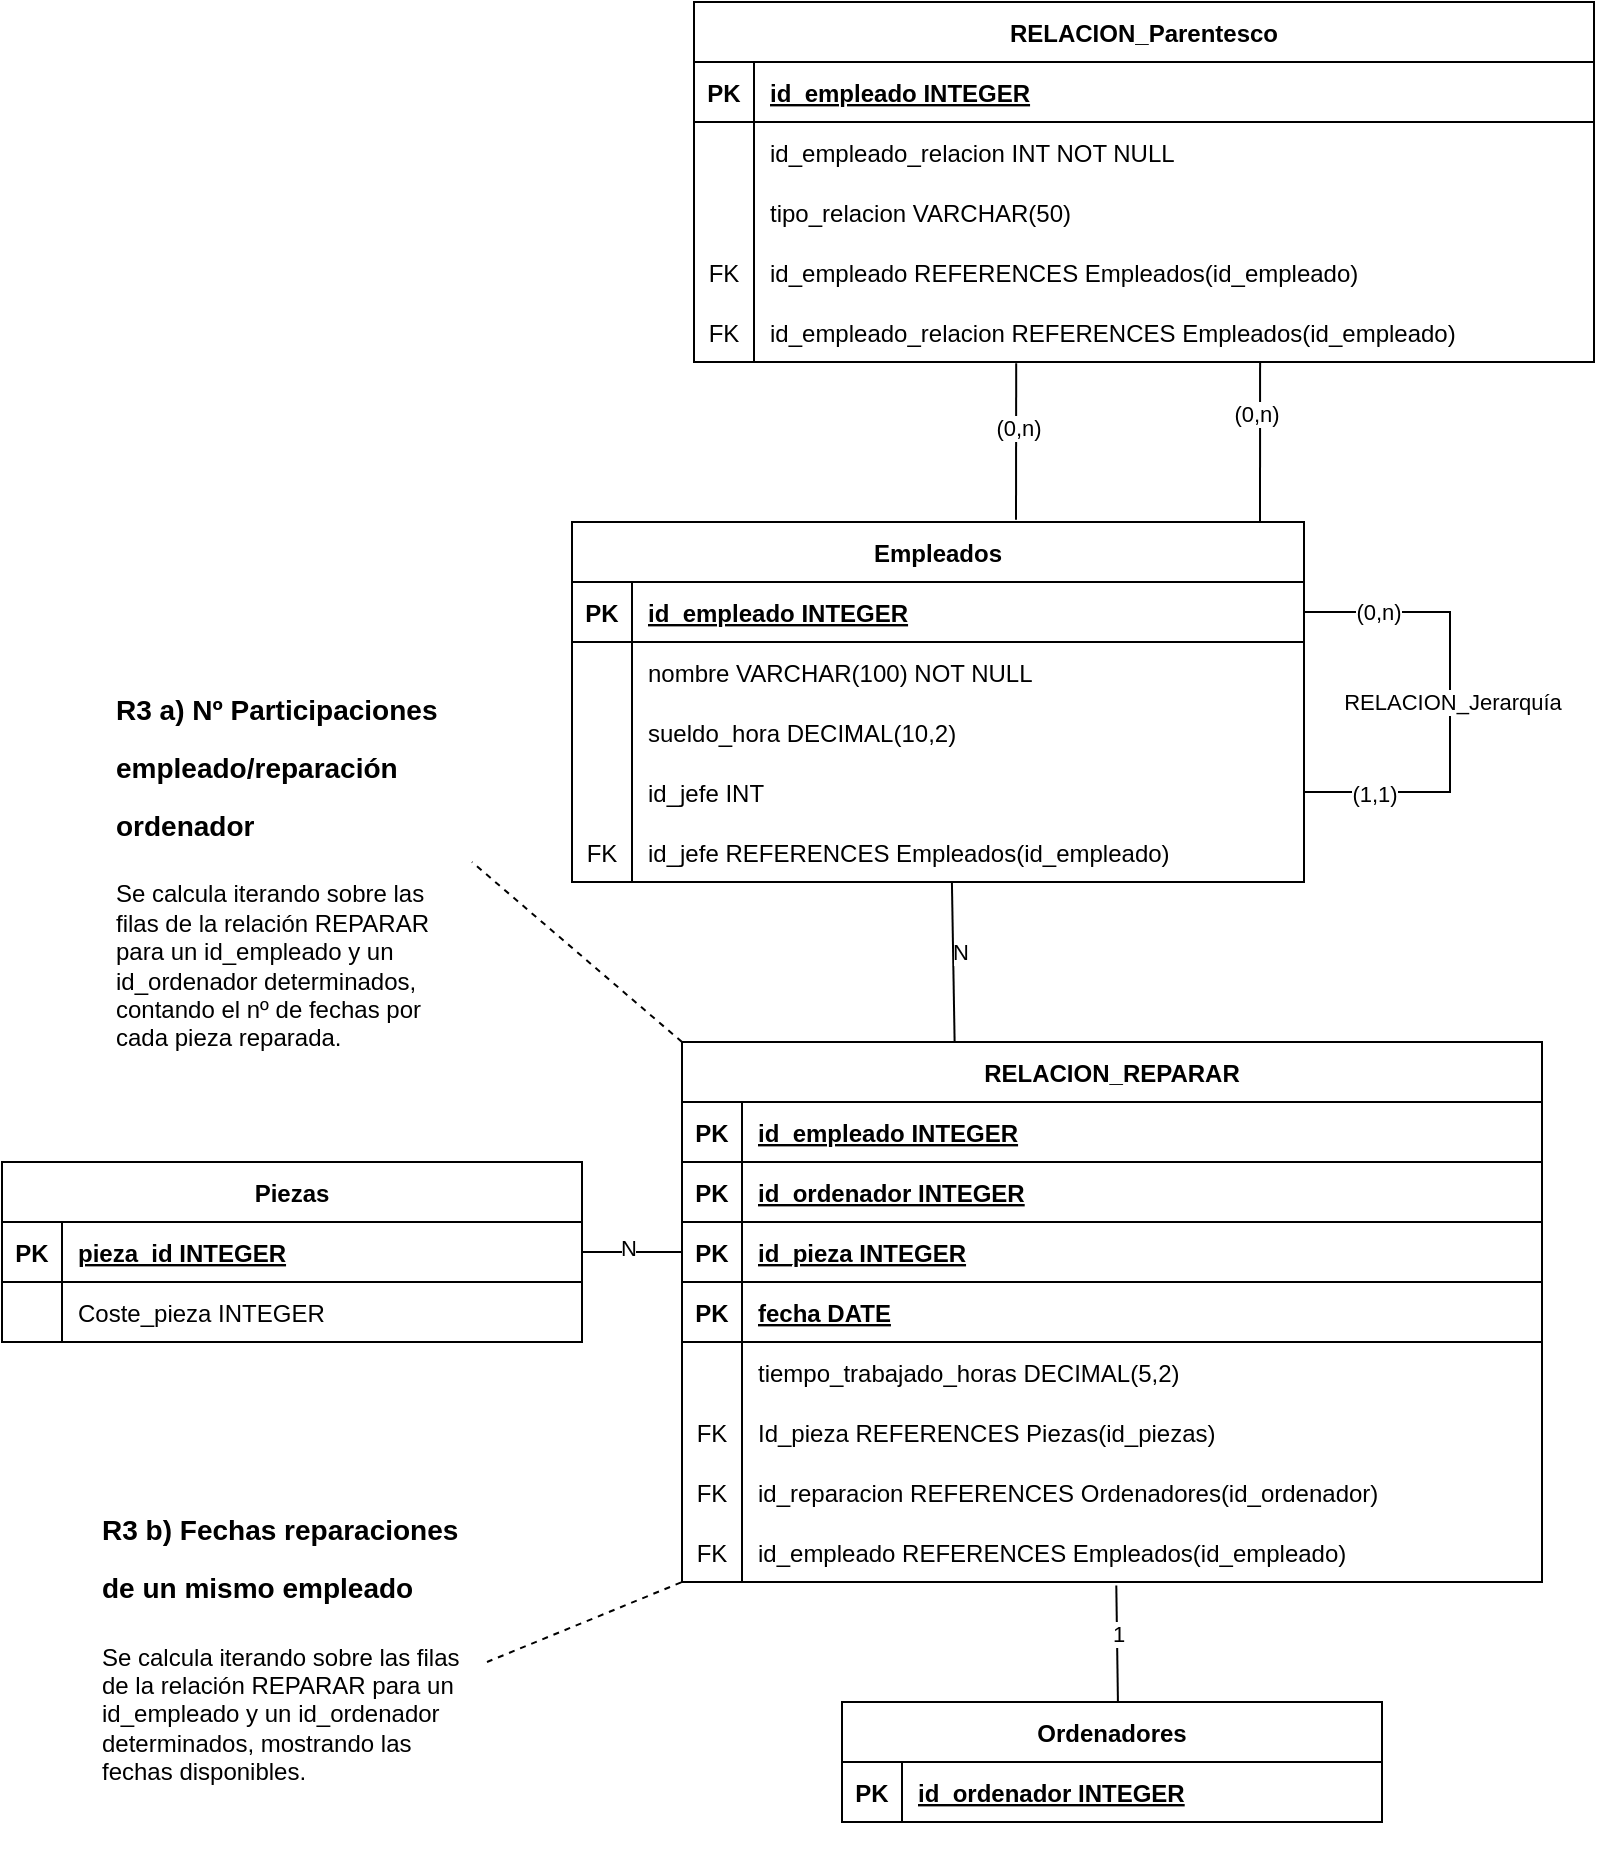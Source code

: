 <mxfile version="25.0.3">
  <diagram name="Página-1" id="ugFiXAsnwTtlZbj_9aIm">
    <mxGraphModel dx="847" dy="774" grid="1" gridSize="10" guides="1" tooltips="1" connect="1" arrows="1" fold="1" page="1" pageScale="1" pageWidth="827" pageHeight="1169" math="0" shadow="0">
      <root>
        <mxCell id="0" />
        <mxCell id="1" parent="0" />
        <mxCell id="BdIv_0_Q4BM8nhYl7mgj-1" value="Empleados" style="shape=table;startSize=30;container=1;collapsible=1;childLayout=tableLayout;fixedRows=1;rowLines=0;fontStyle=1;align=center;resizeLast=1;" parent="1" vertex="1">
          <mxGeometry x="1135" y="420" width="366" height="180" as="geometry" />
        </mxCell>
        <mxCell id="BdIv_0_Q4BM8nhYl7mgj-2" value="" style="shape=tableRow;horizontal=0;startSize=0;swimlaneHead=0;swimlaneBody=0;fillColor=none;collapsible=0;dropTarget=0;points=[[0,0.5],[1,0.5]];portConstraint=eastwest;strokeColor=inherit;top=0;left=0;right=0;bottom=1;" parent="BdIv_0_Q4BM8nhYl7mgj-1" vertex="1">
          <mxGeometry y="30" width="366" height="30" as="geometry" />
        </mxCell>
        <mxCell id="BdIv_0_Q4BM8nhYl7mgj-3" value="PK" style="shape=partialRectangle;overflow=hidden;connectable=0;fillColor=none;strokeColor=inherit;top=0;left=0;bottom=0;right=0;fontStyle=1;" parent="BdIv_0_Q4BM8nhYl7mgj-2" vertex="1">
          <mxGeometry width="30" height="30" as="geometry">
            <mxRectangle width="30" height="30" as="alternateBounds" />
          </mxGeometry>
        </mxCell>
        <mxCell id="BdIv_0_Q4BM8nhYl7mgj-4" value="id_empleado INTEGER" style="shape=partialRectangle;overflow=hidden;connectable=0;fillColor=none;align=left;strokeColor=inherit;top=0;left=0;bottom=0;right=0;spacingLeft=6;fontStyle=5;" parent="BdIv_0_Q4BM8nhYl7mgj-2" vertex="1">
          <mxGeometry x="30" width="336" height="30" as="geometry">
            <mxRectangle width="336" height="30" as="alternateBounds" />
          </mxGeometry>
        </mxCell>
        <mxCell id="BdIv_0_Q4BM8nhYl7mgj-5" value="" style="shape=tableRow;horizontal=0;startSize=0;swimlaneHead=0;swimlaneBody=0;fillColor=none;collapsible=0;dropTarget=0;points=[[0,0.5],[1,0.5]];portConstraint=eastwest;strokeColor=inherit;top=0;left=0;right=0;bottom=0;" parent="BdIv_0_Q4BM8nhYl7mgj-1" vertex="1">
          <mxGeometry y="60" width="366" height="30" as="geometry" />
        </mxCell>
        <mxCell id="BdIv_0_Q4BM8nhYl7mgj-6" value="" style="shape=partialRectangle;overflow=hidden;connectable=0;fillColor=none;strokeColor=inherit;top=0;left=0;bottom=0;right=0;" parent="BdIv_0_Q4BM8nhYl7mgj-5" vertex="1">
          <mxGeometry width="30" height="30" as="geometry">
            <mxRectangle width="30" height="30" as="alternateBounds" />
          </mxGeometry>
        </mxCell>
        <mxCell id="BdIv_0_Q4BM8nhYl7mgj-7" value="nombre VARCHAR(100) NOT NULL" style="shape=partialRectangle;overflow=hidden;connectable=0;fillColor=none;align=left;strokeColor=inherit;top=0;left=0;bottom=0;right=0;spacingLeft=6;" parent="BdIv_0_Q4BM8nhYl7mgj-5" vertex="1">
          <mxGeometry x="30" width="336" height="30" as="geometry">
            <mxRectangle width="336" height="30" as="alternateBounds" />
          </mxGeometry>
        </mxCell>
        <mxCell id="BdIv_0_Q4BM8nhYl7mgj-8" value="" style="shape=tableRow;horizontal=0;startSize=0;swimlaneHead=0;swimlaneBody=0;fillColor=none;collapsible=0;dropTarget=0;points=[[0,0.5],[1,0.5]];portConstraint=eastwest;strokeColor=inherit;top=0;left=0;right=0;bottom=0;" parent="BdIv_0_Q4BM8nhYl7mgj-1" vertex="1">
          <mxGeometry y="90" width="366" height="30" as="geometry" />
        </mxCell>
        <mxCell id="BdIv_0_Q4BM8nhYl7mgj-9" value="" style="shape=partialRectangle;overflow=hidden;connectable=0;fillColor=none;strokeColor=inherit;top=0;left=0;bottom=0;right=0;" parent="BdIv_0_Q4BM8nhYl7mgj-8" vertex="1">
          <mxGeometry width="30" height="30" as="geometry">
            <mxRectangle width="30" height="30" as="alternateBounds" />
          </mxGeometry>
        </mxCell>
        <mxCell id="BdIv_0_Q4BM8nhYl7mgj-10" value="sueldo_hora DECIMAL(10,2)" style="shape=partialRectangle;overflow=hidden;connectable=0;fillColor=none;align=left;strokeColor=inherit;top=0;left=0;bottom=0;right=0;spacingLeft=6;" parent="BdIv_0_Q4BM8nhYl7mgj-8" vertex="1">
          <mxGeometry x="30" width="336" height="30" as="geometry">
            <mxRectangle width="336" height="30" as="alternateBounds" />
          </mxGeometry>
        </mxCell>
        <mxCell id="BdIv_0_Q4BM8nhYl7mgj-11" value="" style="shape=tableRow;horizontal=0;startSize=0;swimlaneHead=0;swimlaneBody=0;fillColor=none;collapsible=0;dropTarget=0;points=[[0,0.5],[1,0.5]];portConstraint=eastwest;strokeColor=inherit;top=0;left=0;right=0;bottom=0;" parent="BdIv_0_Q4BM8nhYl7mgj-1" vertex="1">
          <mxGeometry y="120" width="366" height="30" as="geometry" />
        </mxCell>
        <mxCell id="BdIv_0_Q4BM8nhYl7mgj-12" value="" style="shape=partialRectangle;overflow=hidden;connectable=0;fillColor=none;strokeColor=inherit;top=0;left=0;bottom=0;right=0;" parent="BdIv_0_Q4BM8nhYl7mgj-11" vertex="1">
          <mxGeometry width="30" height="30" as="geometry">
            <mxRectangle width="30" height="30" as="alternateBounds" />
          </mxGeometry>
        </mxCell>
        <mxCell id="BdIv_0_Q4BM8nhYl7mgj-13" value="id_jefe INT" style="shape=partialRectangle;overflow=hidden;connectable=0;fillColor=none;align=left;strokeColor=inherit;top=0;left=0;bottom=0;right=0;spacingLeft=6;" parent="BdIv_0_Q4BM8nhYl7mgj-11" vertex="1">
          <mxGeometry x="30" width="336" height="30" as="geometry">
            <mxRectangle width="336" height="30" as="alternateBounds" />
          </mxGeometry>
        </mxCell>
        <mxCell id="BdIv_0_Q4BM8nhYl7mgj-14" value="" style="shape=tableRow;horizontal=0;startSize=0;swimlaneHead=0;swimlaneBody=0;fillColor=none;collapsible=0;dropTarget=0;points=[[0,0.5],[1,0.5]];portConstraint=eastwest;strokeColor=inherit;top=0;left=0;right=0;bottom=0;" parent="BdIv_0_Q4BM8nhYl7mgj-1" vertex="1">
          <mxGeometry y="150" width="366" height="30" as="geometry" />
        </mxCell>
        <mxCell id="BdIv_0_Q4BM8nhYl7mgj-15" value="FK" style="shape=partialRectangle;overflow=hidden;connectable=0;fillColor=none;strokeColor=inherit;top=0;left=0;bottom=0;right=0;" parent="BdIv_0_Q4BM8nhYl7mgj-14" vertex="1">
          <mxGeometry width="30" height="30" as="geometry">
            <mxRectangle width="30" height="30" as="alternateBounds" />
          </mxGeometry>
        </mxCell>
        <mxCell id="BdIv_0_Q4BM8nhYl7mgj-16" value="id_jefe REFERENCES Empleados(id_empleado)" style="shape=partialRectangle;overflow=hidden;connectable=0;fillColor=none;align=left;strokeColor=inherit;top=0;left=0;bottom=0;right=0;spacingLeft=6;" parent="BdIv_0_Q4BM8nhYl7mgj-14" vertex="1">
          <mxGeometry x="30" width="336" height="30" as="geometry">
            <mxRectangle width="336" height="30" as="alternateBounds" />
          </mxGeometry>
        </mxCell>
        <mxCell id="0U0dTERlsUfhzoPS36J8-1" value="" style="endArrow=none;html=1;rounded=0;exitX=1;exitY=0.5;exitDx=0;exitDy=0;entryX=1;entryY=0.5;entryDx=0;entryDy=0;" parent="BdIv_0_Q4BM8nhYl7mgj-1" source="BdIv_0_Q4BM8nhYl7mgj-11" target="BdIv_0_Q4BM8nhYl7mgj-2" edge="1">
          <mxGeometry width="50" height="50" relative="1" as="geometry">
            <mxPoint x="366" y="135.0" as="sourcePoint" />
            <mxPoint x="366" y="45.0" as="targetPoint" />
            <Array as="points">
              <mxPoint x="439" y="135.0" />
              <mxPoint x="439" y="45.0" />
            </Array>
          </mxGeometry>
        </mxCell>
        <mxCell id="0U0dTERlsUfhzoPS36J8-2" value="RELACION_Jerarquía" style="edgeLabel;html=1;align=center;verticalAlign=middle;resizable=0;points=[];" parent="0U0dTERlsUfhzoPS36J8-1" vertex="1" connectable="0">
          <mxGeometry x="0.002" y="-1" relative="1" as="geometry">
            <mxPoint as="offset" />
          </mxGeometry>
        </mxCell>
        <mxCell id="0U0dTERlsUfhzoPS36J8-3" value="(1,1)" style="edgeLabel;html=1;align=center;verticalAlign=middle;resizable=0;points=[];" parent="0U0dTERlsUfhzoPS36J8-1" vertex="1" connectable="0">
          <mxGeometry x="-0.703" y="-1" relative="1" as="geometry">
            <mxPoint as="offset" />
          </mxGeometry>
        </mxCell>
        <mxCell id="0U0dTERlsUfhzoPS36J8-4" value="(0,n)" style="edgeLabel;html=1;align=center;verticalAlign=middle;resizable=0;points=[];" parent="0U0dTERlsUfhzoPS36J8-1" vertex="1" connectable="0">
          <mxGeometry x="0.686" relative="1" as="geometry">
            <mxPoint as="offset" />
          </mxGeometry>
        </mxCell>
        <mxCell id="BdIv_0_Q4BM8nhYl7mgj-17" value="RELACION_Parentesco" style="shape=table;startSize=30;container=1;collapsible=1;childLayout=tableLayout;fixedRows=1;rowLines=0;fontStyle=1;align=center;resizeLast=1;" parent="1" vertex="1">
          <mxGeometry x="1196" y="160" width="450" height="180" as="geometry" />
        </mxCell>
        <mxCell id="BdIv_0_Q4BM8nhYl7mgj-18" value="" style="shape=tableRow;horizontal=0;startSize=0;swimlaneHead=0;swimlaneBody=0;fillColor=none;collapsible=0;dropTarget=0;points=[[0,0.5],[1,0.5]];portConstraint=eastwest;strokeColor=inherit;top=0;left=0;right=0;bottom=1;" parent="BdIv_0_Q4BM8nhYl7mgj-17" vertex="1">
          <mxGeometry y="30" width="450" height="30" as="geometry" />
        </mxCell>
        <mxCell id="BdIv_0_Q4BM8nhYl7mgj-19" value="PK" style="shape=partialRectangle;overflow=hidden;connectable=0;fillColor=none;strokeColor=inherit;top=0;left=0;bottom=0;right=0;fontStyle=1;" parent="BdIv_0_Q4BM8nhYl7mgj-18" vertex="1">
          <mxGeometry width="30" height="30" as="geometry">
            <mxRectangle width="30" height="30" as="alternateBounds" />
          </mxGeometry>
        </mxCell>
        <mxCell id="BdIv_0_Q4BM8nhYl7mgj-20" value="id_empleado INTEGER" style="shape=partialRectangle;overflow=hidden;connectable=0;fillColor=none;align=left;strokeColor=inherit;top=0;left=0;bottom=0;right=0;spacingLeft=6;fontStyle=5;" parent="BdIv_0_Q4BM8nhYl7mgj-18" vertex="1">
          <mxGeometry x="30" width="420" height="30" as="geometry">
            <mxRectangle width="420" height="30" as="alternateBounds" />
          </mxGeometry>
        </mxCell>
        <mxCell id="BdIv_0_Q4BM8nhYl7mgj-21" value="" style="shape=tableRow;horizontal=0;startSize=0;swimlaneHead=0;swimlaneBody=0;fillColor=none;collapsible=0;dropTarget=0;points=[[0,0.5],[1,0.5]];portConstraint=eastwest;strokeColor=inherit;top=0;left=0;right=0;bottom=0;" parent="BdIv_0_Q4BM8nhYl7mgj-17" vertex="1">
          <mxGeometry y="60" width="450" height="30" as="geometry" />
        </mxCell>
        <mxCell id="BdIv_0_Q4BM8nhYl7mgj-22" value="" style="shape=partialRectangle;overflow=hidden;connectable=0;fillColor=none;strokeColor=inherit;top=0;left=0;bottom=0;right=0;" parent="BdIv_0_Q4BM8nhYl7mgj-21" vertex="1">
          <mxGeometry width="30" height="30" as="geometry">
            <mxRectangle width="30" height="30" as="alternateBounds" />
          </mxGeometry>
        </mxCell>
        <mxCell id="BdIv_0_Q4BM8nhYl7mgj-23" value="id_empleado_relacion INT NOT NULL" style="shape=partialRectangle;overflow=hidden;connectable=0;fillColor=none;align=left;strokeColor=inherit;top=0;left=0;bottom=0;right=0;spacingLeft=6;" parent="BdIv_0_Q4BM8nhYl7mgj-21" vertex="1">
          <mxGeometry x="30" width="420" height="30" as="geometry">
            <mxRectangle width="420" height="30" as="alternateBounds" />
          </mxGeometry>
        </mxCell>
        <mxCell id="BdIv_0_Q4BM8nhYl7mgj-24" value="" style="shape=tableRow;horizontal=0;startSize=0;swimlaneHead=0;swimlaneBody=0;fillColor=none;collapsible=0;dropTarget=0;points=[[0,0.5],[1,0.5]];portConstraint=eastwest;strokeColor=inherit;top=0;left=0;right=0;bottom=0;" parent="BdIv_0_Q4BM8nhYl7mgj-17" vertex="1">
          <mxGeometry y="90" width="450" height="30" as="geometry" />
        </mxCell>
        <mxCell id="BdIv_0_Q4BM8nhYl7mgj-25" value="" style="shape=partialRectangle;overflow=hidden;connectable=0;fillColor=none;strokeColor=inherit;top=0;left=0;bottom=0;right=0;" parent="BdIv_0_Q4BM8nhYl7mgj-24" vertex="1">
          <mxGeometry width="30" height="30" as="geometry">
            <mxRectangle width="30" height="30" as="alternateBounds" />
          </mxGeometry>
        </mxCell>
        <mxCell id="BdIv_0_Q4BM8nhYl7mgj-26" value="tipo_relacion VARCHAR(50)" style="shape=partialRectangle;overflow=hidden;connectable=0;fillColor=none;align=left;strokeColor=inherit;top=0;left=0;bottom=0;right=0;spacingLeft=6;" parent="BdIv_0_Q4BM8nhYl7mgj-24" vertex="1">
          <mxGeometry x="30" width="420" height="30" as="geometry">
            <mxRectangle width="420" height="30" as="alternateBounds" />
          </mxGeometry>
        </mxCell>
        <mxCell id="BdIv_0_Q4BM8nhYl7mgj-27" value="" style="shape=tableRow;horizontal=0;startSize=0;swimlaneHead=0;swimlaneBody=0;fillColor=none;collapsible=0;dropTarget=0;points=[[0,0.5],[1,0.5]];portConstraint=eastwest;strokeColor=inherit;top=0;left=0;right=0;bottom=0;" parent="BdIv_0_Q4BM8nhYl7mgj-17" vertex="1">
          <mxGeometry y="120" width="450" height="30" as="geometry" />
        </mxCell>
        <mxCell id="BdIv_0_Q4BM8nhYl7mgj-28" value="FK" style="shape=partialRectangle;overflow=hidden;connectable=0;fillColor=none;strokeColor=inherit;top=0;left=0;bottom=0;right=0;" parent="BdIv_0_Q4BM8nhYl7mgj-27" vertex="1">
          <mxGeometry width="30" height="30" as="geometry">
            <mxRectangle width="30" height="30" as="alternateBounds" />
          </mxGeometry>
        </mxCell>
        <mxCell id="BdIv_0_Q4BM8nhYl7mgj-29" value="id_empleado REFERENCES Empleados(id_empleado)" style="shape=partialRectangle;overflow=hidden;connectable=0;fillColor=none;align=left;strokeColor=inherit;top=0;left=0;bottom=0;right=0;spacingLeft=6;" parent="BdIv_0_Q4BM8nhYl7mgj-27" vertex="1">
          <mxGeometry x="30" width="420" height="30" as="geometry">
            <mxRectangle width="420" height="30" as="alternateBounds" />
          </mxGeometry>
        </mxCell>
        <mxCell id="BdIv_0_Q4BM8nhYl7mgj-30" value="" style="shape=tableRow;horizontal=0;startSize=0;swimlaneHead=0;swimlaneBody=0;fillColor=none;collapsible=0;dropTarget=0;points=[[0,0.5],[1,0.5]];portConstraint=eastwest;strokeColor=inherit;top=0;left=0;right=0;bottom=0;" parent="BdIv_0_Q4BM8nhYl7mgj-17" vertex="1">
          <mxGeometry y="150" width="450" height="30" as="geometry" />
        </mxCell>
        <mxCell id="BdIv_0_Q4BM8nhYl7mgj-31" value="FK" style="shape=partialRectangle;overflow=hidden;connectable=0;fillColor=none;strokeColor=inherit;top=0;left=0;bottom=0;right=0;" parent="BdIv_0_Q4BM8nhYl7mgj-30" vertex="1">
          <mxGeometry width="30" height="30" as="geometry">
            <mxRectangle width="30" height="30" as="alternateBounds" />
          </mxGeometry>
        </mxCell>
        <mxCell id="BdIv_0_Q4BM8nhYl7mgj-32" value="id_empleado_relacion REFERENCES Empleados(id_empleado)" style="shape=partialRectangle;overflow=hidden;connectable=0;fillColor=none;align=left;strokeColor=inherit;top=0;left=0;bottom=0;right=0;spacingLeft=6;" parent="BdIv_0_Q4BM8nhYl7mgj-30" vertex="1">
          <mxGeometry x="30" width="420" height="30" as="geometry">
            <mxRectangle width="420" height="30" as="alternateBounds" />
          </mxGeometry>
        </mxCell>
        <mxCell id="BdIv_0_Q4BM8nhYl7mgj-33" value="Ordenadores" style="shape=table;startSize=30;container=1;collapsible=1;childLayout=tableLayout;fixedRows=1;rowLines=0;fontStyle=1;align=center;resizeLast=1;" parent="1" vertex="1">
          <mxGeometry x="1270" y="1010" width="270" height="60" as="geometry" />
        </mxCell>
        <mxCell id="BdIv_0_Q4BM8nhYl7mgj-34" value="" style="shape=tableRow;horizontal=0;startSize=0;swimlaneHead=0;swimlaneBody=0;fillColor=none;collapsible=0;dropTarget=0;points=[[0,0.5],[1,0.5]];portConstraint=eastwest;strokeColor=inherit;top=0;left=0;right=0;bottom=1;" parent="BdIv_0_Q4BM8nhYl7mgj-33" vertex="1">
          <mxGeometry y="30" width="270" height="30" as="geometry" />
        </mxCell>
        <mxCell id="BdIv_0_Q4BM8nhYl7mgj-35" value="PK" style="shape=partialRectangle;overflow=hidden;connectable=0;fillColor=none;strokeColor=inherit;top=0;left=0;bottom=0;right=0;fontStyle=1;" parent="BdIv_0_Q4BM8nhYl7mgj-34" vertex="1">
          <mxGeometry width="30" height="30" as="geometry">
            <mxRectangle width="30" height="30" as="alternateBounds" />
          </mxGeometry>
        </mxCell>
        <mxCell id="BdIv_0_Q4BM8nhYl7mgj-36" value="id_ordenador INTEGER" style="shape=partialRectangle;overflow=hidden;connectable=0;fillColor=none;align=left;strokeColor=inherit;top=0;left=0;bottom=0;right=0;spacingLeft=6;fontStyle=5;" parent="BdIv_0_Q4BM8nhYl7mgj-34" vertex="1">
          <mxGeometry x="30" width="240" height="30" as="geometry">
            <mxRectangle width="240" height="30" as="alternateBounds" />
          </mxGeometry>
        </mxCell>
        <mxCell id="BdIv_0_Q4BM8nhYl7mgj-37" value="RELACION_REPARAR" style="shape=table;startSize=30;container=1;collapsible=1;childLayout=tableLayout;fixedRows=1;rowLines=0;fontStyle=1;align=center;resizeLast=1;" parent="1" vertex="1">
          <mxGeometry x="1190" y="680" width="430" height="270" as="geometry" />
        </mxCell>
        <mxCell id="BdIv_0_Q4BM8nhYl7mgj-38" value="" style="shape=tableRow;horizontal=0;startSize=0;swimlaneHead=0;swimlaneBody=0;fillColor=none;collapsible=0;dropTarget=0;points=[[0,0.5],[1,0.5]];portConstraint=eastwest;strokeColor=inherit;top=0;left=0;right=0;bottom=1;" parent="BdIv_0_Q4BM8nhYl7mgj-37" vertex="1">
          <mxGeometry y="30" width="430" height="30" as="geometry" />
        </mxCell>
        <mxCell id="BdIv_0_Q4BM8nhYl7mgj-39" value="PK" style="shape=partialRectangle;overflow=hidden;connectable=0;fillColor=none;strokeColor=inherit;top=0;left=0;bottom=0;right=0;fontStyle=1;" parent="BdIv_0_Q4BM8nhYl7mgj-38" vertex="1">
          <mxGeometry width="30" height="30" as="geometry">
            <mxRectangle width="30" height="30" as="alternateBounds" />
          </mxGeometry>
        </mxCell>
        <mxCell id="BdIv_0_Q4BM8nhYl7mgj-40" value="id_empleado INTEGER" style="shape=partialRectangle;overflow=hidden;connectable=0;fillColor=none;align=left;strokeColor=inherit;top=0;left=0;bottom=0;right=0;spacingLeft=6;fontStyle=5;" parent="BdIv_0_Q4BM8nhYl7mgj-38" vertex="1">
          <mxGeometry x="30" width="400" height="30" as="geometry">
            <mxRectangle width="400" height="30" as="alternateBounds" />
          </mxGeometry>
        </mxCell>
        <mxCell id="BdIv_0_Q4BM8nhYl7mgj-41" value="" style="shape=tableRow;horizontal=0;startSize=0;swimlaneHead=0;swimlaneBody=0;fillColor=none;collapsible=0;dropTarget=0;points=[[0,0.5],[1,0.5]];portConstraint=eastwest;strokeColor=inherit;top=0;left=0;right=0;bottom=1;" parent="BdIv_0_Q4BM8nhYl7mgj-37" vertex="1">
          <mxGeometry y="60" width="430" height="30" as="geometry" />
        </mxCell>
        <mxCell id="BdIv_0_Q4BM8nhYl7mgj-42" value="PK" style="shape=partialRectangle;overflow=hidden;connectable=0;fillColor=none;strokeColor=inherit;top=0;left=0;bottom=0;right=0;fontStyle=1;" parent="BdIv_0_Q4BM8nhYl7mgj-41" vertex="1">
          <mxGeometry width="30" height="30" as="geometry">
            <mxRectangle width="30" height="30" as="alternateBounds" />
          </mxGeometry>
        </mxCell>
        <mxCell id="BdIv_0_Q4BM8nhYl7mgj-43" value="id_ordenador INTEGER" style="shape=partialRectangle;overflow=hidden;connectable=0;fillColor=none;align=left;strokeColor=inherit;top=0;left=0;bottom=0;right=0;spacingLeft=6;fontStyle=5;" parent="BdIv_0_Q4BM8nhYl7mgj-41" vertex="1">
          <mxGeometry x="30" width="400" height="30" as="geometry">
            <mxRectangle width="400" height="30" as="alternateBounds" />
          </mxGeometry>
        </mxCell>
        <mxCell id="BdIv_0_Q4BM8nhYl7mgj-44" style="shape=tableRow;horizontal=0;startSize=0;swimlaneHead=0;swimlaneBody=0;fillColor=none;collapsible=0;dropTarget=0;points=[[0,0.5],[1,0.5]];portConstraint=eastwest;strokeColor=inherit;top=0;left=0;right=0;bottom=1;" parent="BdIv_0_Q4BM8nhYl7mgj-37" vertex="1">
          <mxGeometry y="90" width="430" height="30" as="geometry" />
        </mxCell>
        <mxCell id="BdIv_0_Q4BM8nhYl7mgj-45" value="PK" style="shape=partialRectangle;overflow=hidden;connectable=0;fillColor=none;strokeColor=inherit;top=0;left=0;bottom=0;right=0;fontStyle=1;" parent="BdIv_0_Q4BM8nhYl7mgj-44" vertex="1">
          <mxGeometry width="30" height="30" as="geometry">
            <mxRectangle width="30" height="30" as="alternateBounds" />
          </mxGeometry>
        </mxCell>
        <mxCell id="BdIv_0_Q4BM8nhYl7mgj-46" value="id_pieza INTEGER" style="shape=partialRectangle;overflow=hidden;connectable=0;fillColor=none;align=left;strokeColor=inherit;top=0;left=0;bottom=0;right=0;spacingLeft=6;fontStyle=5;" parent="BdIv_0_Q4BM8nhYl7mgj-44" vertex="1">
          <mxGeometry x="30" width="400" height="30" as="geometry">
            <mxRectangle width="400" height="30" as="alternateBounds" />
          </mxGeometry>
        </mxCell>
        <mxCell id="BdIv_0_Q4BM8nhYl7mgj-96" style="shape=tableRow;horizontal=0;startSize=0;swimlaneHead=0;swimlaneBody=0;fillColor=none;collapsible=0;dropTarget=0;points=[[0,0.5],[1,0.5]];portConstraint=eastwest;strokeColor=inherit;top=0;left=0;right=0;bottom=1;" parent="BdIv_0_Q4BM8nhYl7mgj-37" vertex="1">
          <mxGeometry y="120" width="430" height="30" as="geometry" />
        </mxCell>
        <mxCell id="BdIv_0_Q4BM8nhYl7mgj-97" value="PK" style="shape=partialRectangle;overflow=hidden;connectable=0;fillColor=none;strokeColor=inherit;top=0;left=0;bottom=0;right=0;fontStyle=1;" parent="BdIv_0_Q4BM8nhYl7mgj-96" vertex="1">
          <mxGeometry width="30" height="30" as="geometry">
            <mxRectangle width="30" height="30" as="alternateBounds" />
          </mxGeometry>
        </mxCell>
        <mxCell id="BdIv_0_Q4BM8nhYl7mgj-98" value="fecha DATE" style="shape=partialRectangle;overflow=hidden;connectable=0;fillColor=none;align=left;strokeColor=inherit;top=0;left=0;bottom=0;right=0;spacingLeft=6;fontStyle=5;" parent="BdIv_0_Q4BM8nhYl7mgj-96" vertex="1">
          <mxGeometry x="30" width="400" height="30" as="geometry">
            <mxRectangle width="400" height="30" as="alternateBounds" />
          </mxGeometry>
        </mxCell>
        <mxCell id="BdIv_0_Q4BM8nhYl7mgj-47" value="" style="shape=tableRow;horizontal=0;startSize=0;swimlaneHead=0;swimlaneBody=0;fillColor=none;collapsible=0;dropTarget=0;points=[[0,0.5],[1,0.5]];portConstraint=eastwest;strokeColor=inherit;top=0;left=0;right=0;bottom=0;" parent="BdIv_0_Q4BM8nhYl7mgj-37" vertex="1">
          <mxGeometry y="150" width="430" height="30" as="geometry" />
        </mxCell>
        <mxCell id="BdIv_0_Q4BM8nhYl7mgj-48" value="" style="shape=partialRectangle;overflow=hidden;connectable=0;fillColor=none;strokeColor=inherit;top=0;left=0;bottom=0;right=0;" parent="BdIv_0_Q4BM8nhYl7mgj-47" vertex="1">
          <mxGeometry width="30" height="30" as="geometry">
            <mxRectangle width="30" height="30" as="alternateBounds" />
          </mxGeometry>
        </mxCell>
        <mxCell id="BdIv_0_Q4BM8nhYl7mgj-49" value="tiempo_trabajado_horas DECIMAL(5,2)" style="shape=partialRectangle;overflow=hidden;connectable=0;fillColor=none;align=left;strokeColor=inherit;top=0;left=0;bottom=0;right=0;spacingLeft=6;" parent="BdIv_0_Q4BM8nhYl7mgj-47" vertex="1">
          <mxGeometry x="30" width="400" height="30" as="geometry">
            <mxRectangle width="400" height="30" as="alternateBounds" />
          </mxGeometry>
        </mxCell>
        <mxCell id="BdIv_0_Q4BM8nhYl7mgj-50" value="" style="shape=tableRow;horizontal=0;startSize=0;swimlaneHead=0;swimlaneBody=0;fillColor=none;collapsible=0;dropTarget=0;points=[[0,0.5],[1,0.5]];portConstraint=eastwest;strokeColor=inherit;top=0;left=0;right=0;bottom=0;" parent="BdIv_0_Q4BM8nhYl7mgj-37" vertex="1">
          <mxGeometry y="180" width="430" height="30" as="geometry" />
        </mxCell>
        <mxCell id="BdIv_0_Q4BM8nhYl7mgj-51" value="FK" style="shape=partialRectangle;overflow=hidden;connectable=0;fillColor=none;strokeColor=inherit;top=0;left=0;bottom=0;right=0;" parent="BdIv_0_Q4BM8nhYl7mgj-50" vertex="1">
          <mxGeometry width="30" height="30" as="geometry">
            <mxRectangle width="30" height="30" as="alternateBounds" />
          </mxGeometry>
        </mxCell>
        <mxCell id="BdIv_0_Q4BM8nhYl7mgj-52" value="Id_pieza REFERENCES Piezas(id_piezas)" style="shape=partialRectangle;overflow=hidden;connectable=0;fillColor=none;align=left;strokeColor=inherit;top=0;left=0;bottom=0;right=0;spacingLeft=6;" parent="BdIv_0_Q4BM8nhYl7mgj-50" vertex="1">
          <mxGeometry x="30" width="400" height="30" as="geometry">
            <mxRectangle width="400" height="30" as="alternateBounds" />
          </mxGeometry>
        </mxCell>
        <mxCell id="BdIv_0_Q4BM8nhYl7mgj-53" value="" style="shape=tableRow;horizontal=0;startSize=0;swimlaneHead=0;swimlaneBody=0;fillColor=none;collapsible=0;dropTarget=0;points=[[0,0.5],[1,0.5]];portConstraint=eastwest;strokeColor=inherit;top=0;left=0;right=0;bottom=0;" parent="BdIv_0_Q4BM8nhYl7mgj-37" vertex="1">
          <mxGeometry y="210" width="430" height="30" as="geometry" />
        </mxCell>
        <mxCell id="BdIv_0_Q4BM8nhYl7mgj-54" value="FK" style="shape=partialRectangle;overflow=hidden;connectable=0;fillColor=none;strokeColor=inherit;top=0;left=0;bottom=0;right=0;" parent="BdIv_0_Q4BM8nhYl7mgj-53" vertex="1">
          <mxGeometry width="30" height="30" as="geometry">
            <mxRectangle width="30" height="30" as="alternateBounds" />
          </mxGeometry>
        </mxCell>
        <mxCell id="BdIv_0_Q4BM8nhYl7mgj-55" value="id_reparacion REFERENCES Ordenadores(id_ordenador)" style="shape=partialRectangle;overflow=hidden;connectable=0;fillColor=none;align=left;strokeColor=inherit;top=0;left=0;bottom=0;right=0;spacingLeft=6;" parent="BdIv_0_Q4BM8nhYl7mgj-53" vertex="1">
          <mxGeometry x="30" width="400" height="30" as="geometry">
            <mxRectangle width="400" height="30" as="alternateBounds" />
          </mxGeometry>
        </mxCell>
        <mxCell id="BdIv_0_Q4BM8nhYl7mgj-56" value="" style="shape=tableRow;horizontal=0;startSize=0;swimlaneHead=0;swimlaneBody=0;fillColor=none;collapsible=0;dropTarget=0;points=[[0,0.5],[1,0.5]];portConstraint=eastwest;strokeColor=inherit;top=0;left=0;right=0;bottom=0;" parent="BdIv_0_Q4BM8nhYl7mgj-37" vertex="1">
          <mxGeometry y="240" width="430" height="30" as="geometry" />
        </mxCell>
        <mxCell id="BdIv_0_Q4BM8nhYl7mgj-57" value="FK" style="shape=partialRectangle;overflow=hidden;connectable=0;fillColor=none;strokeColor=inherit;top=0;left=0;bottom=0;right=0;" parent="BdIv_0_Q4BM8nhYl7mgj-56" vertex="1">
          <mxGeometry width="30" height="30" as="geometry">
            <mxRectangle width="30" height="30" as="alternateBounds" />
          </mxGeometry>
        </mxCell>
        <mxCell id="BdIv_0_Q4BM8nhYl7mgj-58" value="id_empleado REFERENCES Empleados(id_empleado)" style="shape=partialRectangle;overflow=hidden;connectable=0;fillColor=none;align=left;strokeColor=inherit;top=0;left=0;bottom=0;right=0;spacingLeft=6;" parent="BdIv_0_Q4BM8nhYl7mgj-56" vertex="1">
          <mxGeometry x="30" width="400" height="30" as="geometry">
            <mxRectangle width="400" height="30" as="alternateBounds" />
          </mxGeometry>
        </mxCell>
        <mxCell id="BdIv_0_Q4BM8nhYl7mgj-59" value="" style="endArrow=none;html=1;rounded=0;entryX=0.358;entryY=1.019;entryDx=0;entryDy=0;entryPerimeter=0;" parent="1" target="BdIv_0_Q4BM8nhYl7mgj-30" edge="1">
          <mxGeometry width="50" height="50" relative="1" as="geometry">
            <mxPoint x="1357" y="418.89" as="sourcePoint" />
            <mxPoint x="1359.2" y="340.0" as="targetPoint" />
          </mxGeometry>
        </mxCell>
        <mxCell id="BdIv_0_Q4BM8nhYl7mgj-60" value="(0,n)" style="edgeLabel;html=1;align=center;verticalAlign=middle;resizable=0;points=[];" parent="BdIv_0_Q4BM8nhYl7mgj-59" vertex="1" connectable="0">
          <mxGeometry x="0.189" y="-1" relative="1" as="geometry">
            <mxPoint as="offset" />
          </mxGeometry>
        </mxCell>
        <mxCell id="BdIv_0_Q4BM8nhYl7mgj-61" value="" style="endArrow=none;html=1;rounded=0;entryX=0.519;entryY=1;entryDx=0;entryDy=0;entryPerimeter=0;exitX=0.317;exitY=0;exitDx=0;exitDy=0;exitPerimeter=0;" parent="1" source="BdIv_0_Q4BM8nhYl7mgj-37" target="BdIv_0_Q4BM8nhYl7mgj-14" edge="1">
          <mxGeometry width="50" height="50" relative="1" as="geometry">
            <mxPoint x="1427" y="680" as="sourcePoint" />
            <mxPoint x="1487" y="670" as="targetPoint" />
          </mxGeometry>
        </mxCell>
        <mxCell id="BdIv_0_Q4BM8nhYl7mgj-62" value="N" style="edgeLabel;html=1;align=center;verticalAlign=middle;resizable=0;points=[];" parent="BdIv_0_Q4BM8nhYl7mgj-61" vertex="1" connectable="0">
          <mxGeometry x="0.129" y="-3" relative="1" as="geometry">
            <mxPoint as="offset" />
          </mxGeometry>
        </mxCell>
        <mxCell id="BdIv_0_Q4BM8nhYl7mgj-63" value="" style="endArrow=none;html=1;rounded=0;entryX=0.505;entryY=1.057;entryDx=0;entryDy=0;entryPerimeter=0;exitX=0.511;exitY=0.003;exitDx=0;exitDy=0;exitPerimeter=0;" parent="1" source="BdIv_0_Q4BM8nhYl7mgj-33" target="BdIv_0_Q4BM8nhYl7mgj-56" edge="1">
          <mxGeometry width="50" height="50" relative="1" as="geometry">
            <mxPoint x="1408" y="1009" as="sourcePoint" />
            <mxPoint x="1487" y="910" as="targetPoint" />
          </mxGeometry>
        </mxCell>
        <mxCell id="BdIv_0_Q4BM8nhYl7mgj-64" value="1" style="edgeLabel;html=1;align=center;verticalAlign=middle;resizable=0;points=[];" parent="BdIv_0_Q4BM8nhYl7mgj-63" vertex="1" connectable="0">
          <mxGeometry x="0.13" relative="1" as="geometry">
            <mxPoint y="-1" as="offset" />
          </mxGeometry>
        </mxCell>
        <mxCell id="BdIv_0_Q4BM8nhYl7mgj-65" value="" style="endArrow=none;html=1;rounded=0;entryX=0.629;entryY=0.992;entryDx=0;entryDy=0;entryPerimeter=0;exitX=0.5;exitY=0;exitDx=0;exitDy=0;" parent="1" target="BdIv_0_Q4BM8nhYl7mgj-30" edge="1">
          <mxGeometry width="50" height="50" relative="1" as="geometry">
            <mxPoint x="1479" y="420" as="sourcePoint" />
            <mxPoint x="1477" y="341" as="targetPoint" />
          </mxGeometry>
        </mxCell>
        <mxCell id="BdIv_0_Q4BM8nhYl7mgj-66" value="(0,n)" style="edgeLabel;html=1;align=center;verticalAlign=middle;resizable=0;points=[];" parent="BdIv_0_Q4BM8nhYl7mgj-65" vertex="1" connectable="0">
          <mxGeometry x="0.343" y="2" relative="1" as="geometry">
            <mxPoint as="offset" />
          </mxGeometry>
        </mxCell>
        <mxCell id="BdIv_0_Q4BM8nhYl7mgj-69" value="Piezas" style="shape=table;startSize=30;container=1;collapsible=1;childLayout=tableLayout;fixedRows=1;rowLines=0;fontStyle=1;align=center;resizeLast=1;" parent="1" vertex="1">
          <mxGeometry x="850" y="740" width="290" height="90" as="geometry" />
        </mxCell>
        <mxCell id="BdIv_0_Q4BM8nhYl7mgj-70" value="" style="shape=tableRow;horizontal=0;startSize=0;swimlaneHead=0;swimlaneBody=0;fillColor=none;collapsible=0;dropTarget=0;points=[[0,0.5],[1,0.5]];portConstraint=eastwest;strokeColor=inherit;top=0;left=0;right=0;bottom=1;" parent="BdIv_0_Q4BM8nhYl7mgj-69" vertex="1">
          <mxGeometry y="30" width="290" height="30" as="geometry" />
        </mxCell>
        <mxCell id="BdIv_0_Q4BM8nhYl7mgj-71" value="PK" style="shape=partialRectangle;overflow=hidden;connectable=0;fillColor=none;strokeColor=inherit;top=0;left=0;bottom=0;right=0;fontStyle=1;" parent="BdIv_0_Q4BM8nhYl7mgj-70" vertex="1">
          <mxGeometry width="30" height="30" as="geometry">
            <mxRectangle width="30" height="30" as="alternateBounds" />
          </mxGeometry>
        </mxCell>
        <mxCell id="BdIv_0_Q4BM8nhYl7mgj-72" value="pieza_id INTEGER" style="shape=partialRectangle;overflow=hidden;connectable=0;fillColor=none;align=left;strokeColor=inherit;top=0;left=0;bottom=0;right=0;spacingLeft=6;fontStyle=5;" parent="BdIv_0_Q4BM8nhYl7mgj-70" vertex="1">
          <mxGeometry x="30" width="260" height="30" as="geometry">
            <mxRectangle width="260" height="30" as="alternateBounds" />
          </mxGeometry>
        </mxCell>
        <mxCell id="BdIv_0_Q4BM8nhYl7mgj-73" value="" style="shape=tableRow;horizontal=0;startSize=0;swimlaneHead=0;swimlaneBody=0;fillColor=none;collapsible=0;dropTarget=0;points=[[0,0.5],[1,0.5]];portConstraint=eastwest;strokeColor=inherit;top=0;left=0;right=0;bottom=0;" parent="BdIv_0_Q4BM8nhYl7mgj-69" vertex="1">
          <mxGeometry y="60" width="290" height="30" as="geometry" />
        </mxCell>
        <mxCell id="BdIv_0_Q4BM8nhYl7mgj-74" value="" style="shape=partialRectangle;overflow=hidden;connectable=0;fillColor=none;strokeColor=inherit;top=0;left=0;bottom=0;right=0;" parent="BdIv_0_Q4BM8nhYl7mgj-73" vertex="1">
          <mxGeometry width="30" height="30" as="geometry">
            <mxRectangle width="30" height="30" as="alternateBounds" />
          </mxGeometry>
        </mxCell>
        <mxCell id="BdIv_0_Q4BM8nhYl7mgj-75" value="Coste_pieza INTEGER" style="shape=partialRectangle;overflow=hidden;connectable=0;fillColor=none;align=left;strokeColor=inherit;top=0;left=0;bottom=0;right=0;spacingLeft=6;" parent="BdIv_0_Q4BM8nhYl7mgj-73" vertex="1">
          <mxGeometry x="30" width="260" height="30" as="geometry">
            <mxRectangle width="260" height="30" as="alternateBounds" />
          </mxGeometry>
        </mxCell>
        <mxCell id="BdIv_0_Q4BM8nhYl7mgj-81" value="" style="endArrow=none;html=1;rounded=0;entryX=0;entryY=0.5;entryDx=0;entryDy=0;exitX=1;exitY=0.5;exitDx=0;exitDy=0;" parent="1" source="BdIv_0_Q4BM8nhYl7mgj-70" target="BdIv_0_Q4BM8nhYl7mgj-44" edge="1">
          <mxGeometry width="50" height="50" relative="1" as="geometry">
            <mxPoint x="1110" y="830" as="sourcePoint" />
            <mxPoint x="1160" y="780" as="targetPoint" />
          </mxGeometry>
        </mxCell>
        <mxCell id="BdIv_0_Q4BM8nhYl7mgj-82" value="N" style="edgeLabel;html=1;align=center;verticalAlign=middle;resizable=0;points=[];" parent="BdIv_0_Q4BM8nhYl7mgj-81" vertex="1" connectable="0">
          <mxGeometry x="-0.097" y="2" relative="1" as="geometry">
            <mxPoint as="offset" />
          </mxGeometry>
        </mxCell>
        <mxCell id="BdIv_0_Q4BM8nhYl7mgj-93" value="&lt;h1 style=&quot;margin-top: 0px;&quot;&gt;&lt;font style=&quot;font-size: 14px;&quot;&gt;R3 a) Nº Participaciones empleado/reparación ordenador&lt;/font&gt;&lt;br&gt;&lt;/h1&gt;&lt;p&gt;Se calcula iterando sobre las filas de la relación REPARAR para un id_empleado y un id_ordenador determinados, contando el nº de fechas por cada pieza reparada.&lt;br&gt;&lt;/p&gt;" style="text;html=1;whiteSpace=wrap;overflow=hidden;rounded=0;" parent="1" vertex="1">
          <mxGeometry x="905" y="490" width="180" height="200" as="geometry" />
        </mxCell>
        <mxCell id="BdIv_0_Q4BM8nhYl7mgj-94" value="" style="endArrow=none;dashed=1;html=1;rounded=0;entryX=1;entryY=0.5;entryDx=0;entryDy=0;exitX=0;exitY=0;exitDx=0;exitDy=0;" parent="1" source="BdIv_0_Q4BM8nhYl7mgj-37" target="BdIv_0_Q4BM8nhYl7mgj-93" edge="1">
          <mxGeometry width="50" height="50" relative="1" as="geometry">
            <mxPoint x="1250" y="700" as="sourcePoint" />
            <mxPoint x="1180" y="580" as="targetPoint" />
          </mxGeometry>
        </mxCell>
        <mxCell id="BdIv_0_Q4BM8nhYl7mgj-99" value="&lt;h1 style=&quot;margin-top: 0px;&quot;&gt;&lt;font style=&quot;font-size: 14px;&quot;&gt;R3 b) Fechas reparaciones de un mismo empleado&lt;/font&gt;&lt;br&gt;&lt;/h1&gt;&lt;p&gt;Se calcula iterando sobre las filas de la relación REPARAR para un id_empleado y un id_ordenador determinados, mostrando las fechas disponibles.&lt;br&gt;&lt;/p&gt;" style="text;html=1;whiteSpace=wrap;overflow=hidden;rounded=0;" parent="1" vertex="1">
          <mxGeometry x="897.5" y="900" width="195" height="180" as="geometry" />
        </mxCell>
        <mxCell id="BdIv_0_Q4BM8nhYl7mgj-100" value="" style="endArrow=none;dashed=1;html=1;rounded=0;entryX=1;entryY=0.5;entryDx=0;entryDy=0;exitX=-0.001;exitY=1.007;exitDx=0;exitDy=0;exitPerimeter=0;" parent="1" source="BdIv_0_Q4BM8nhYl7mgj-56" target="BdIv_0_Q4BM8nhYl7mgj-99" edge="1">
          <mxGeometry width="50" height="50" relative="1" as="geometry">
            <mxPoint x="1294" y="800" as="sourcePoint" />
            <mxPoint x="1150" y="650" as="targetPoint" />
          </mxGeometry>
        </mxCell>
      </root>
    </mxGraphModel>
  </diagram>
</mxfile>
